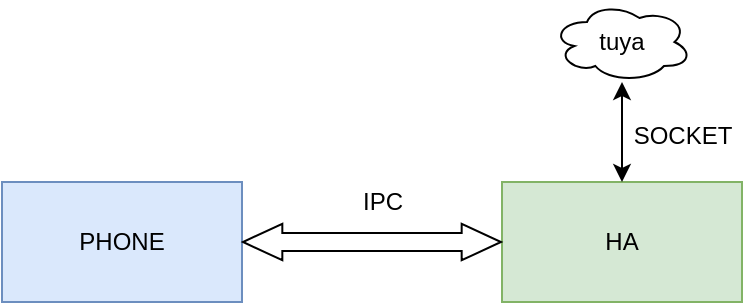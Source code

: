 <mxfile version="16.0.0" type="github">
  <diagram id="H9UBHF-xU9rx7hd8NSCC" name="Page-1">
    <mxGraphModel dx="981" dy="526" grid="1" gridSize="10" guides="1" tooltips="1" connect="1" arrows="1" fold="1" page="1" pageScale="1" pageWidth="827" pageHeight="1169" math="0" shadow="0">
      <root>
        <mxCell id="0" />
        <mxCell id="1" parent="0" />
        <mxCell id="vGOfnRJD-5dB7DqbuTRn-1" value="PHONE" style="rounded=0;whiteSpace=wrap;html=1;fillColor=#dae8fc;strokeColor=#6c8ebf;" vertex="1" parent="1">
          <mxGeometry x="130" y="230" width="120" height="60" as="geometry" />
        </mxCell>
        <mxCell id="vGOfnRJD-5dB7DqbuTRn-2" value="HA" style="rounded=0;whiteSpace=wrap;html=1;fillColor=#d5e8d4;strokeColor=#82b366;" vertex="1" parent="1">
          <mxGeometry x="380" y="230" width="120" height="60" as="geometry" />
        </mxCell>
        <mxCell id="vGOfnRJD-5dB7DqbuTRn-3" value="" style="shape=flexArrow;endArrow=classic;startArrow=classic;html=1;rounded=0;entryX=0;entryY=0.5;entryDx=0;entryDy=0;width=8.966;startSize=6.221;endWidth=8.3;endSize=6.221;startWidth=8.3;" edge="1" parent="1" target="vGOfnRJD-5dB7DqbuTRn-2">
          <mxGeometry width="100" height="100" relative="1" as="geometry">
            <mxPoint x="250" y="260" as="sourcePoint" />
            <mxPoint x="350" y="160" as="targetPoint" />
          </mxGeometry>
        </mxCell>
        <mxCell id="vGOfnRJD-5dB7DqbuTRn-4" value="tuya" style="ellipse;shape=cloud;whiteSpace=wrap;html=1;" vertex="1" parent="1">
          <mxGeometry x="405" y="140" width="70" height="40" as="geometry" />
        </mxCell>
        <mxCell id="vGOfnRJD-5dB7DqbuTRn-5" value="" style="endArrow=classic;startArrow=classic;html=1;rounded=0;exitX=0.5;exitY=0;exitDx=0;exitDy=0;" edge="1" parent="1" source="vGOfnRJD-5dB7DqbuTRn-2">
          <mxGeometry width="50" height="50" relative="1" as="geometry">
            <mxPoint x="390" y="230" as="sourcePoint" />
            <mxPoint x="440" y="180" as="targetPoint" />
          </mxGeometry>
        </mxCell>
        <mxCell id="vGOfnRJD-5dB7DqbuTRn-6" value="IPC" style="text;html=1;align=center;verticalAlign=middle;resizable=0;points=[];autosize=1;strokeColor=none;fillColor=none;" vertex="1" parent="1">
          <mxGeometry x="300" y="230" width="40" height="20" as="geometry" />
        </mxCell>
        <mxCell id="vGOfnRJD-5dB7DqbuTRn-7" value="SOCKET" style="text;html=1;align=center;verticalAlign=middle;resizable=0;points=[];autosize=1;strokeColor=none;fillColor=none;" vertex="1" parent="1">
          <mxGeometry x="440" y="197" width="60" height="20" as="geometry" />
        </mxCell>
      </root>
    </mxGraphModel>
  </diagram>
</mxfile>
